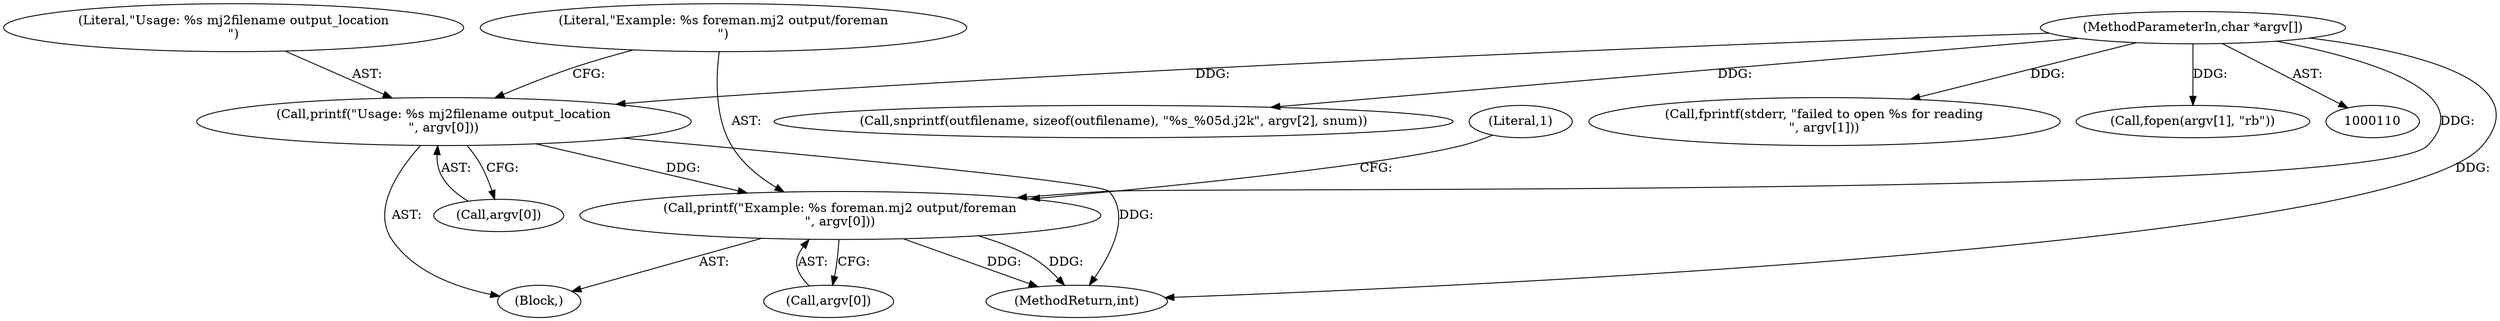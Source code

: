 digraph "0_openjpeg_6d8c0c06ee32dc03ba80acd48334e98728e56cf5@array" {
"1000136" [label="(Call,printf(\"Example: %s foreman.mj2 output/foreman\n\", argv[0]))"];
"1000131" [label="(Call,printf(\"Usage: %s mj2filename output_location\n\", argv[0]))"];
"1000112" [label="(MethodParameterIn,char *argv[])"];
"1000130" [label="(Block,)"];
"1000297" [label="(Call,snprintf(outfilename, sizeof(outfilename), \"%s_%05d.j2k\", argv[2], snum))"];
"1000133" [label="(Call,argv[0])"];
"1000132" [label="(Literal,\"Usage: %s mj2filename output_location\n\")"];
"1000154" [label="(Call,fprintf(stderr, \"failed to open %s for reading\n\", argv[1]))"];
"1000137" [label="(Literal,\"Example: %s foreman.mj2 output/foreman\n\")"];
"1000142" [label="(Literal,1)"];
"1000112" [label="(MethodParameterIn,char *argv[])"];
"1000131" [label="(Call,printf(\"Usage: %s mj2filename output_location\n\", argv[0]))"];
"1000145" [label="(Call,fopen(argv[1], \"rb\"))"];
"1000138" [label="(Call,argv[0])"];
"1000362" [label="(MethodReturn,int)"];
"1000136" [label="(Call,printf(\"Example: %s foreman.mj2 output/foreman\n\", argv[0]))"];
"1000136" -> "1000130"  [label="AST: "];
"1000136" -> "1000138"  [label="CFG: "];
"1000137" -> "1000136"  [label="AST: "];
"1000138" -> "1000136"  [label="AST: "];
"1000142" -> "1000136"  [label="CFG: "];
"1000136" -> "1000362"  [label="DDG: "];
"1000136" -> "1000362"  [label="DDG: "];
"1000131" -> "1000136"  [label="DDG: "];
"1000112" -> "1000136"  [label="DDG: "];
"1000131" -> "1000130"  [label="AST: "];
"1000131" -> "1000133"  [label="CFG: "];
"1000132" -> "1000131"  [label="AST: "];
"1000133" -> "1000131"  [label="AST: "];
"1000137" -> "1000131"  [label="CFG: "];
"1000131" -> "1000362"  [label="DDG: "];
"1000112" -> "1000131"  [label="DDG: "];
"1000112" -> "1000110"  [label="AST: "];
"1000112" -> "1000362"  [label="DDG: "];
"1000112" -> "1000145"  [label="DDG: "];
"1000112" -> "1000154"  [label="DDG: "];
"1000112" -> "1000297"  [label="DDG: "];
}
